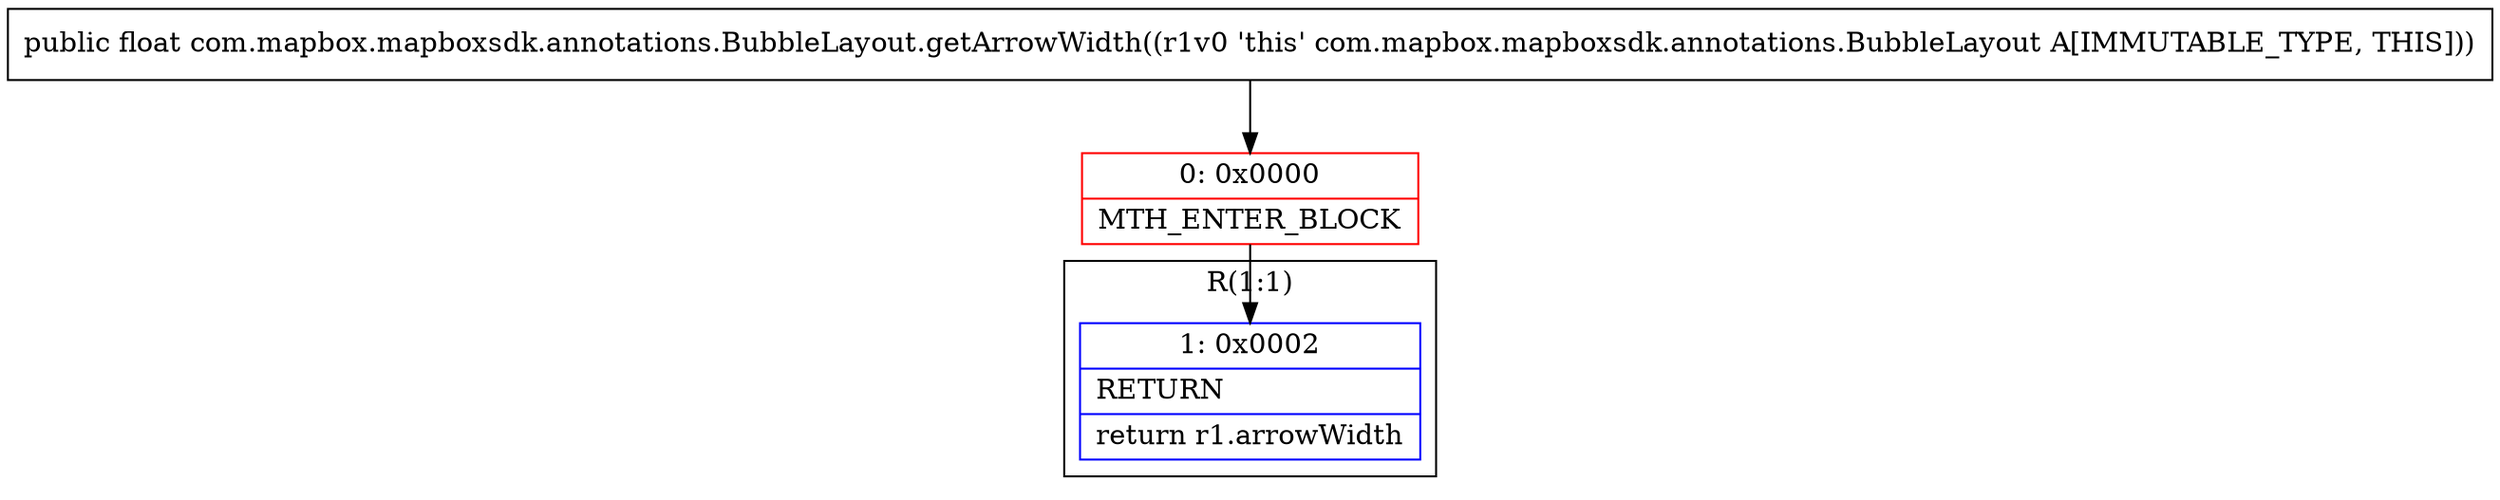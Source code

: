 digraph "CFG forcom.mapbox.mapboxsdk.annotations.BubbleLayout.getArrowWidth()F" {
subgraph cluster_Region_1301368328 {
label = "R(1:1)";
node [shape=record,color=blue];
Node_1 [shape=record,label="{1\:\ 0x0002|RETURN\l|return r1.arrowWidth\l}"];
}
Node_0 [shape=record,color=red,label="{0\:\ 0x0000|MTH_ENTER_BLOCK\l}"];
MethodNode[shape=record,label="{public float com.mapbox.mapboxsdk.annotations.BubbleLayout.getArrowWidth((r1v0 'this' com.mapbox.mapboxsdk.annotations.BubbleLayout A[IMMUTABLE_TYPE, THIS])) }"];
MethodNode -> Node_0;
Node_0 -> Node_1;
}

